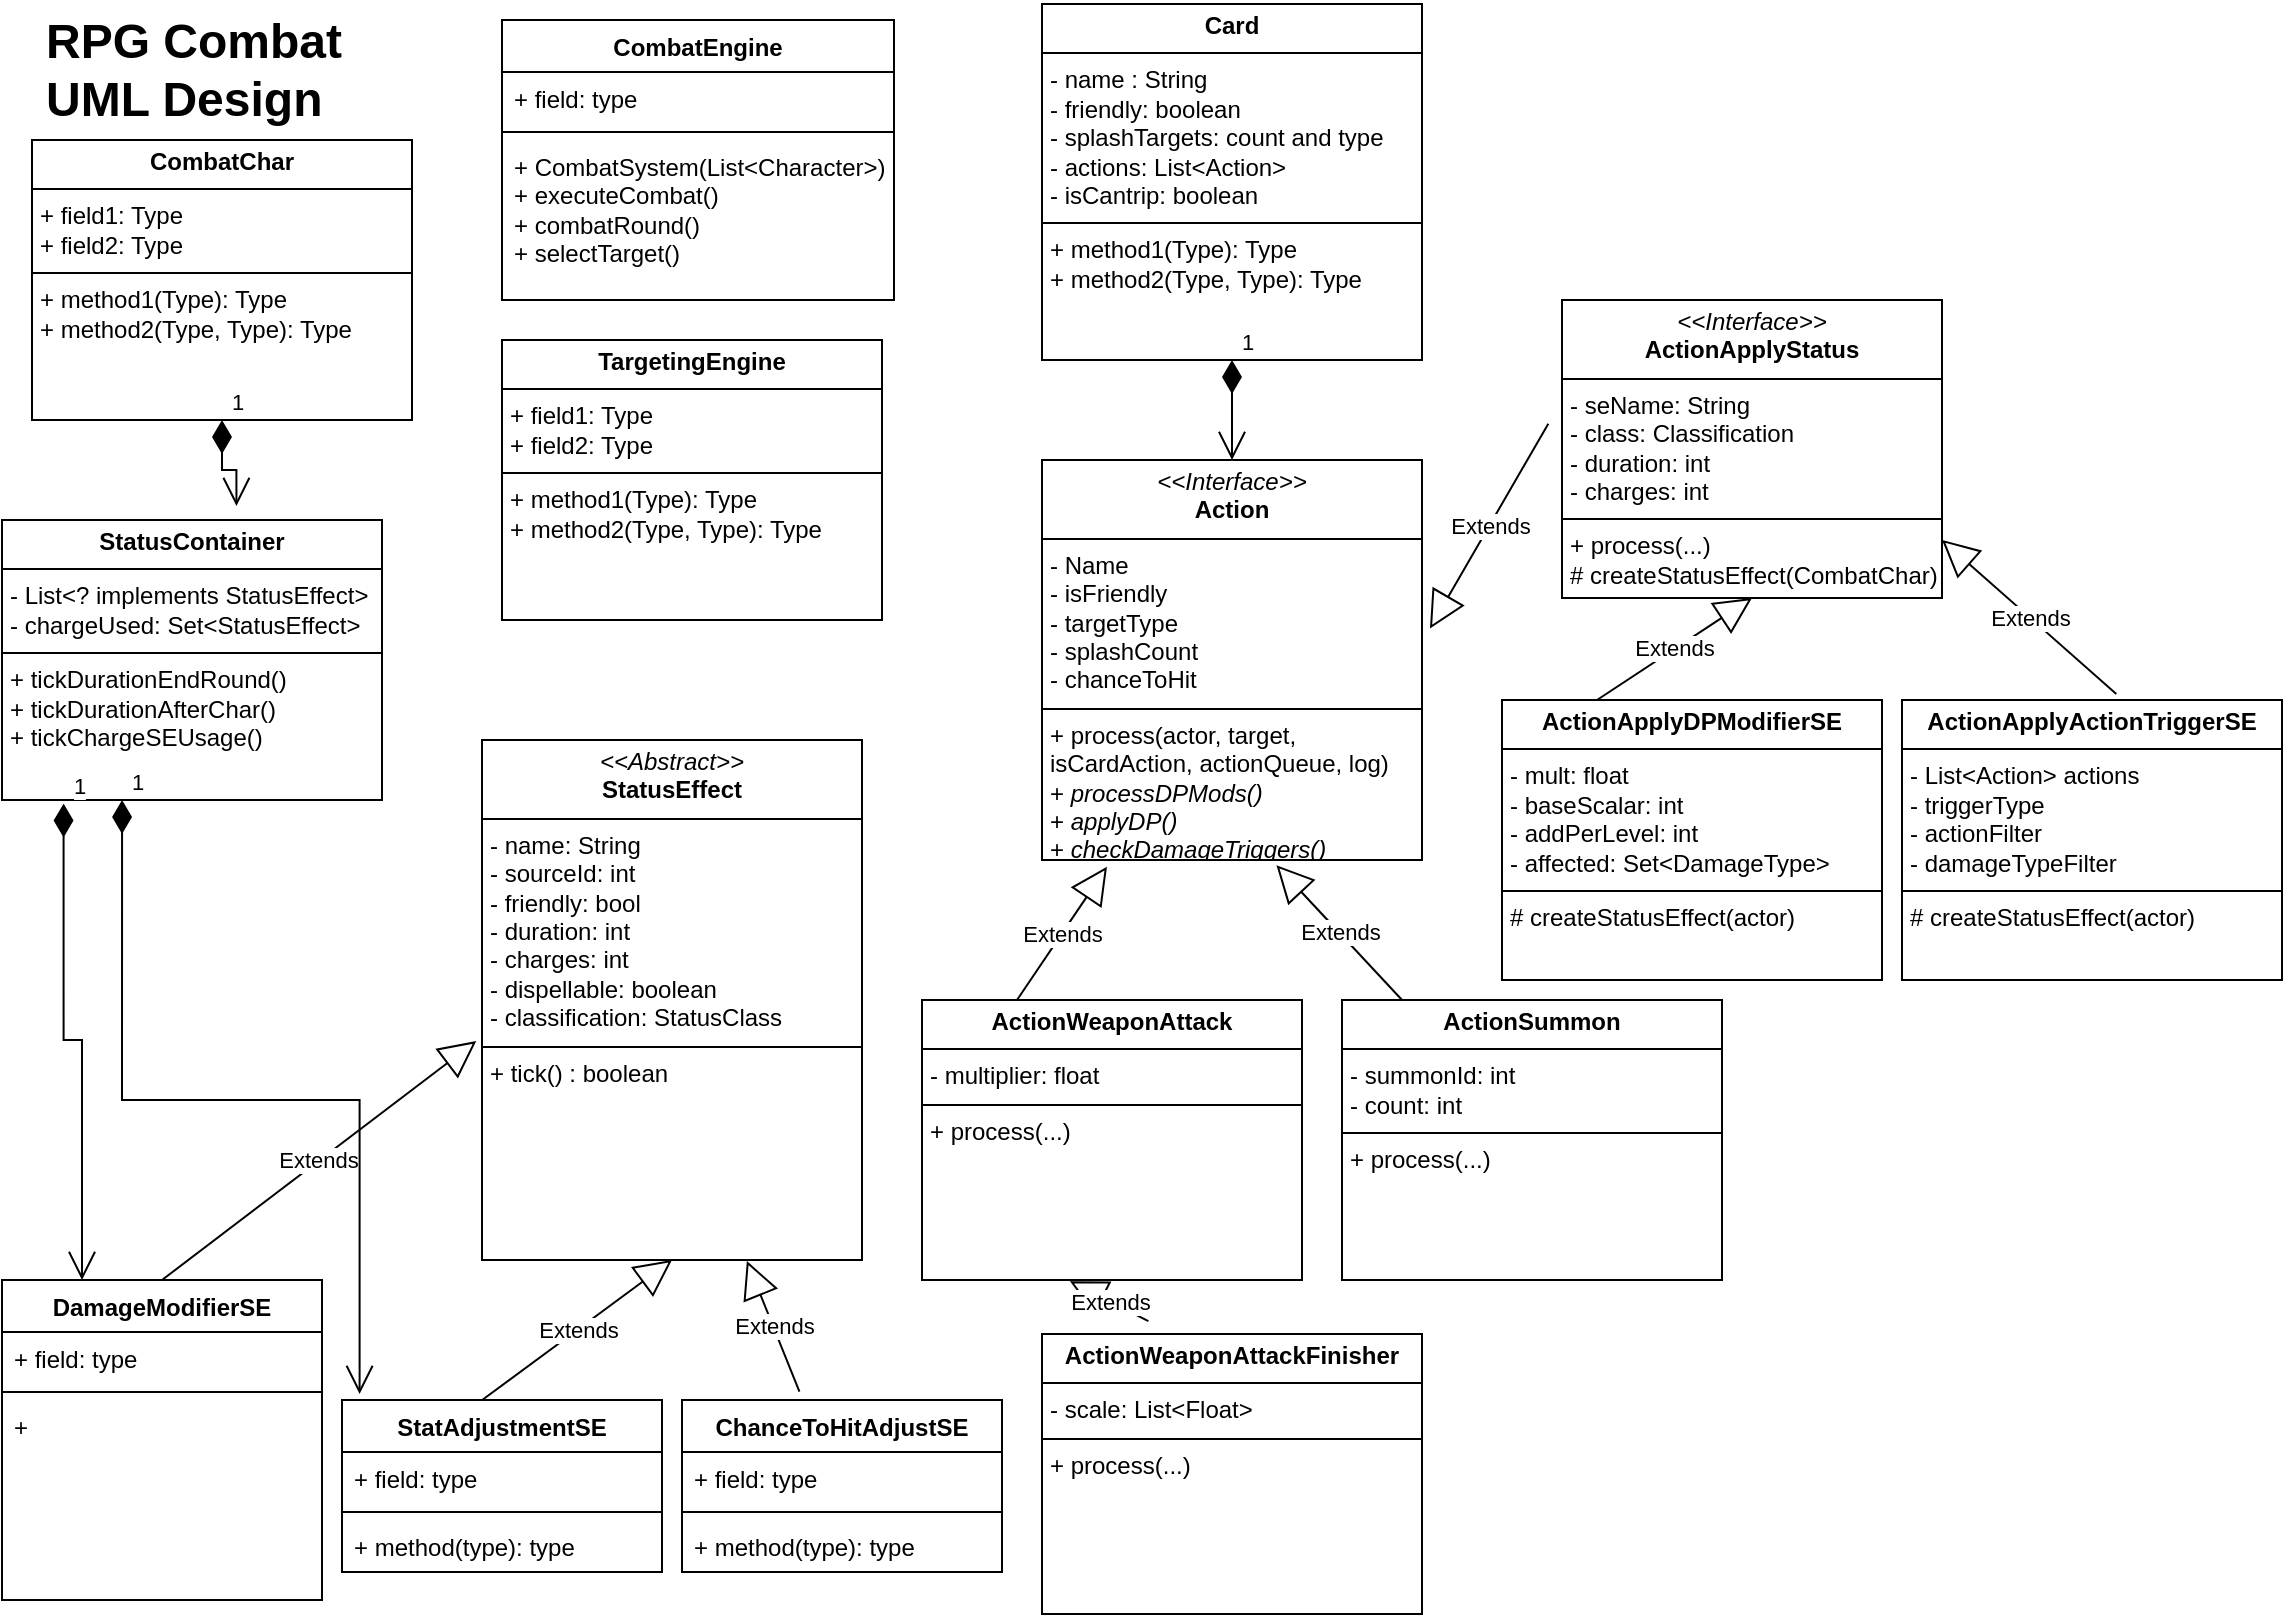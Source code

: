 <mxfile version="26.2.2">
  <diagram id="C5RBs43oDa-KdzZeNtuy" name="Page-1">
    <mxGraphModel dx="1030" dy="707" grid="1" gridSize="10" guides="1" tooltips="1" connect="1" arrows="1" fold="1" page="1" pageScale="1" pageWidth="1169" pageHeight="827" math="0" shadow="0">
      <root>
        <mxCell id="WIyWlLk6GJQsqaUBKTNV-0" />
        <mxCell id="WIyWlLk6GJQsqaUBKTNV-1" parent="WIyWlLk6GJQsqaUBKTNV-0" />
        <mxCell id="SOjIQhRQsn-8xLxNoC_Q-0" value="&lt;h1 style=&quot;margin-top: 0px;&quot;&gt;RPG Combat UML Design&lt;/h1&gt;" style="text;html=1;whiteSpace=wrap;overflow=hidden;rounded=0;" parent="WIyWlLk6GJQsqaUBKTNV-1" vertex="1">
          <mxGeometry x="30" y="20" width="180" height="120" as="geometry" />
        </mxCell>
        <mxCell id="SOjIQhRQsn-8xLxNoC_Q-5" value="CombatEngine" style="swimlane;fontStyle=1;align=center;verticalAlign=top;childLayout=stackLayout;horizontal=1;startSize=26;horizontalStack=0;resizeParent=1;resizeParentMax=0;resizeLast=0;collapsible=1;marginBottom=0;whiteSpace=wrap;html=1;" parent="WIyWlLk6GJQsqaUBKTNV-1" vertex="1">
          <mxGeometry x="260" y="30" width="196" height="140" as="geometry" />
        </mxCell>
        <mxCell id="SOjIQhRQsn-8xLxNoC_Q-6" value="+ field: type" style="text;strokeColor=none;fillColor=none;align=left;verticalAlign=top;spacingLeft=4;spacingRight=4;overflow=hidden;rotatable=0;points=[[0,0.5],[1,0.5]];portConstraint=eastwest;whiteSpace=wrap;html=1;" parent="SOjIQhRQsn-8xLxNoC_Q-5" vertex="1">
          <mxGeometry y="26" width="196" height="26" as="geometry" />
        </mxCell>
        <mxCell id="SOjIQhRQsn-8xLxNoC_Q-7" value="" style="line;strokeWidth=1;fillColor=none;align=left;verticalAlign=middle;spacingTop=-1;spacingLeft=3;spacingRight=3;rotatable=0;labelPosition=right;points=[];portConstraint=eastwest;strokeColor=inherit;" parent="SOjIQhRQsn-8xLxNoC_Q-5" vertex="1">
          <mxGeometry y="52" width="196" height="8" as="geometry" />
        </mxCell>
        <mxCell id="SOjIQhRQsn-8xLxNoC_Q-8" value="+ CombatSystem(List&amp;lt;Character&amp;gt;)&lt;div&gt;+ executeCombat()&lt;/div&gt;&lt;div&gt;+ combatRound()&lt;/div&gt;&lt;div&gt;+ selectTarget()&lt;/div&gt;" style="text;strokeColor=none;fillColor=none;align=left;verticalAlign=top;spacingLeft=4;spacingRight=4;overflow=hidden;rotatable=0;points=[[0,0.5],[1,0.5]];portConstraint=eastwest;whiteSpace=wrap;html=1;" parent="SOjIQhRQsn-8xLxNoC_Q-5" vertex="1">
          <mxGeometry y="60" width="196" height="80" as="geometry" />
        </mxCell>
        <mxCell id="SOjIQhRQsn-8xLxNoC_Q-13" value="&lt;p style=&quot;margin:0px;margin-top:4px;text-align:center;&quot;&gt;&lt;i&gt;&amp;lt;&amp;lt;Abstract&amp;gt;&amp;gt;&lt;/i&gt;&lt;br&gt;&lt;b&gt;StatusEffect&lt;/b&gt;&lt;/p&gt;&lt;hr size=&quot;1&quot; style=&quot;border-style:solid;&quot;&gt;&lt;p style=&quot;margin:0px;margin-left:4px;&quot;&gt;- name: String&lt;/p&gt;&lt;p style=&quot;margin:0px;margin-left:4px;&quot;&gt;- sourceId: int&lt;/p&gt;&lt;p style=&quot;margin:0px;margin-left:4px;&quot;&gt;- friendly: bool&lt;/p&gt;&lt;p style=&quot;margin:0px;margin-left:4px;&quot;&gt;- duration: int&lt;/p&gt;&lt;p style=&quot;margin:0px;margin-left:4px;&quot;&gt;- charges: int&lt;/p&gt;&lt;p style=&quot;margin:0px;margin-left:4px;&quot;&gt;- dispellable: boolean&lt;/p&gt;&lt;p style=&quot;margin:0px;margin-left:4px;&quot;&gt;- classification: StatusClass&lt;/p&gt;&lt;hr size=&quot;1&quot; style=&quot;border-style:solid;&quot;&gt;&lt;p style=&quot;margin:0px;margin-left:4px;&quot;&gt;+ tick() : boolean&lt;br&gt;&lt;/p&gt;&lt;p style=&quot;margin:0px;margin-left:4px;&quot;&gt;&lt;br&gt;&lt;/p&gt;" style="verticalAlign=top;align=left;overflow=fill;html=1;whiteSpace=wrap;" parent="WIyWlLk6GJQsqaUBKTNV-1" vertex="1">
          <mxGeometry x="250" y="390" width="190" height="260" as="geometry" />
        </mxCell>
        <mxCell id="SOjIQhRQsn-8xLxNoC_Q-14" value="DamageModifierSE" style="swimlane;fontStyle=1;align=center;verticalAlign=top;childLayout=stackLayout;horizontal=1;startSize=26;horizontalStack=0;resizeParent=1;resizeParentMax=0;resizeLast=0;collapsible=1;marginBottom=0;whiteSpace=wrap;html=1;" parent="WIyWlLk6GJQsqaUBKTNV-1" vertex="1">
          <mxGeometry x="10" y="660" width="160" height="160" as="geometry" />
        </mxCell>
        <mxCell id="SOjIQhRQsn-8xLxNoC_Q-15" value="+ field: type" style="text;strokeColor=none;fillColor=none;align=left;verticalAlign=top;spacingLeft=4;spacingRight=4;overflow=hidden;rotatable=0;points=[[0,0.5],[1,0.5]];portConstraint=eastwest;whiteSpace=wrap;html=1;" parent="SOjIQhRQsn-8xLxNoC_Q-14" vertex="1">
          <mxGeometry y="26" width="160" height="26" as="geometry" />
        </mxCell>
        <mxCell id="SOjIQhRQsn-8xLxNoC_Q-16" value="" style="line;strokeWidth=1;fillColor=none;align=left;verticalAlign=middle;spacingTop=-1;spacingLeft=3;spacingRight=3;rotatable=0;labelPosition=right;points=[];portConstraint=eastwest;strokeColor=inherit;" parent="SOjIQhRQsn-8xLxNoC_Q-14" vertex="1">
          <mxGeometry y="52" width="160" height="8" as="geometry" />
        </mxCell>
        <mxCell id="SOjIQhRQsn-8xLxNoC_Q-17" value="+" style="text;strokeColor=none;fillColor=none;align=left;verticalAlign=top;spacingLeft=4;spacingRight=4;overflow=hidden;rotatable=0;points=[[0,0.5],[1,0.5]];portConstraint=eastwest;whiteSpace=wrap;html=1;" parent="SOjIQhRQsn-8xLxNoC_Q-14" vertex="1">
          <mxGeometry y="60" width="160" height="100" as="geometry" />
        </mxCell>
        <mxCell id="SOjIQhRQsn-8xLxNoC_Q-18" value="Extends" style="endArrow=block;endSize=16;endFill=0;html=1;rounded=0;exitX=0.5;exitY=0;exitDx=0;exitDy=0;entryX=-0.015;entryY=0.579;entryDx=0;entryDy=0;entryPerimeter=0;" parent="WIyWlLk6GJQsqaUBKTNV-1" source="SOjIQhRQsn-8xLxNoC_Q-14" target="SOjIQhRQsn-8xLxNoC_Q-13" edge="1">
          <mxGeometry width="160" relative="1" as="geometry">
            <mxPoint x="410" y="730" as="sourcePoint" />
            <mxPoint x="570" y="730" as="targetPoint" />
          </mxGeometry>
        </mxCell>
        <mxCell id="SOjIQhRQsn-8xLxNoC_Q-19" value="StatAdjustmentSE" style="swimlane;fontStyle=1;align=center;verticalAlign=top;childLayout=stackLayout;horizontal=1;startSize=26;horizontalStack=0;resizeParent=1;resizeParentMax=0;resizeLast=0;collapsible=1;marginBottom=0;whiteSpace=wrap;html=1;" parent="WIyWlLk6GJQsqaUBKTNV-1" vertex="1">
          <mxGeometry x="180" y="720" width="160" height="86" as="geometry" />
        </mxCell>
        <mxCell id="SOjIQhRQsn-8xLxNoC_Q-20" value="+ field: type" style="text;strokeColor=none;fillColor=none;align=left;verticalAlign=top;spacingLeft=4;spacingRight=4;overflow=hidden;rotatable=0;points=[[0,0.5],[1,0.5]];portConstraint=eastwest;whiteSpace=wrap;html=1;" parent="SOjIQhRQsn-8xLxNoC_Q-19" vertex="1">
          <mxGeometry y="26" width="160" height="26" as="geometry" />
        </mxCell>
        <mxCell id="SOjIQhRQsn-8xLxNoC_Q-21" value="" style="line;strokeWidth=1;fillColor=none;align=left;verticalAlign=middle;spacingTop=-1;spacingLeft=3;spacingRight=3;rotatable=0;labelPosition=right;points=[];portConstraint=eastwest;strokeColor=inherit;" parent="SOjIQhRQsn-8xLxNoC_Q-19" vertex="1">
          <mxGeometry y="52" width="160" height="8" as="geometry" />
        </mxCell>
        <mxCell id="SOjIQhRQsn-8xLxNoC_Q-22" value="+ method(type): type" style="text;strokeColor=none;fillColor=none;align=left;verticalAlign=top;spacingLeft=4;spacingRight=4;overflow=hidden;rotatable=0;points=[[0,0.5],[1,0.5]];portConstraint=eastwest;whiteSpace=wrap;html=1;" parent="SOjIQhRQsn-8xLxNoC_Q-19" vertex="1">
          <mxGeometry y="60" width="160" height="26" as="geometry" />
        </mxCell>
        <mxCell id="SOjIQhRQsn-8xLxNoC_Q-23" value="Extends" style="endArrow=block;endSize=16;endFill=0;html=1;rounded=0;exitX=0.438;exitY=0;exitDx=0;exitDy=0;exitPerimeter=0;entryX=0.5;entryY=1;entryDx=0;entryDy=0;" parent="WIyWlLk6GJQsqaUBKTNV-1" source="SOjIQhRQsn-8xLxNoC_Q-19" target="SOjIQhRQsn-8xLxNoC_Q-13" edge="1">
          <mxGeometry width="160" relative="1" as="geometry">
            <mxPoint x="410" y="730" as="sourcePoint" />
            <mxPoint x="570" y="730" as="targetPoint" />
          </mxGeometry>
        </mxCell>
        <mxCell id="SOjIQhRQsn-8xLxNoC_Q-24" value="ChanceToHitAdjustSE" style="swimlane;fontStyle=1;align=center;verticalAlign=top;childLayout=stackLayout;horizontal=1;startSize=26;horizontalStack=0;resizeParent=1;resizeParentMax=0;resizeLast=0;collapsible=1;marginBottom=0;whiteSpace=wrap;html=1;" parent="WIyWlLk6GJQsqaUBKTNV-1" vertex="1">
          <mxGeometry x="350" y="720" width="160" height="86" as="geometry" />
        </mxCell>
        <mxCell id="SOjIQhRQsn-8xLxNoC_Q-25" value="+ field: type" style="text;strokeColor=none;fillColor=none;align=left;verticalAlign=top;spacingLeft=4;spacingRight=4;overflow=hidden;rotatable=0;points=[[0,0.5],[1,0.5]];portConstraint=eastwest;whiteSpace=wrap;html=1;" parent="SOjIQhRQsn-8xLxNoC_Q-24" vertex="1">
          <mxGeometry y="26" width="160" height="26" as="geometry" />
        </mxCell>
        <mxCell id="SOjIQhRQsn-8xLxNoC_Q-26" value="" style="line;strokeWidth=1;fillColor=none;align=left;verticalAlign=middle;spacingTop=-1;spacingLeft=3;spacingRight=3;rotatable=0;labelPosition=right;points=[];portConstraint=eastwest;strokeColor=inherit;" parent="SOjIQhRQsn-8xLxNoC_Q-24" vertex="1">
          <mxGeometry y="52" width="160" height="8" as="geometry" />
        </mxCell>
        <mxCell id="SOjIQhRQsn-8xLxNoC_Q-27" value="+ method(type): type" style="text;strokeColor=none;fillColor=none;align=left;verticalAlign=top;spacingLeft=4;spacingRight=4;overflow=hidden;rotatable=0;points=[[0,0.5],[1,0.5]];portConstraint=eastwest;whiteSpace=wrap;html=1;" parent="SOjIQhRQsn-8xLxNoC_Q-24" vertex="1">
          <mxGeometry y="60" width="160" height="26" as="geometry" />
        </mxCell>
        <mxCell id="SOjIQhRQsn-8xLxNoC_Q-28" value="Extends" style="endArrow=block;endSize=16;endFill=0;html=1;rounded=0;entryX=0.697;entryY=1.002;entryDx=0;entryDy=0;entryPerimeter=0;exitX=0.367;exitY=-0.049;exitDx=0;exitDy=0;exitPerimeter=0;" parent="WIyWlLk6GJQsqaUBKTNV-1" source="SOjIQhRQsn-8xLxNoC_Q-24" target="SOjIQhRQsn-8xLxNoC_Q-13" edge="1">
          <mxGeometry width="160" relative="1" as="geometry">
            <mxPoint x="410" y="730" as="sourcePoint" />
            <mxPoint x="570" y="730" as="targetPoint" />
          </mxGeometry>
        </mxCell>
        <mxCell id="CZ9GoSN4epdm26QeHWP4-9" value="&lt;p style=&quot;margin:0px;margin-top:4px;text-align:center;&quot;&gt;&lt;b&gt;Card&lt;/b&gt;&lt;/p&gt;&lt;hr size=&quot;1&quot; style=&quot;border-style:solid;&quot;&gt;&lt;p style=&quot;margin:0px;margin-left:4px;&quot;&gt;- name : String&lt;/p&gt;&lt;p style=&quot;margin:0px;margin-left:4px;&quot;&gt;- friendly: boolean&lt;/p&gt;&lt;p style=&quot;margin:0px;margin-left:4px;&quot;&gt;- splashTargets: count and type&lt;br&gt;- actions: List&amp;lt;Action&amp;gt;&lt;/p&gt;&lt;p style=&quot;margin:0px;margin-left:4px;&quot;&gt;- isCantrip: boolean&lt;/p&gt;&lt;hr size=&quot;1&quot; style=&quot;border-style:solid;&quot;&gt;&lt;p style=&quot;margin:0px;margin-left:4px;&quot;&gt;+ method1(Type): Type&lt;br&gt;+ method2(Type, Type): Type&lt;/p&gt;" style="verticalAlign=top;align=left;overflow=fill;html=1;whiteSpace=wrap;" parent="WIyWlLk6GJQsqaUBKTNV-1" vertex="1">
          <mxGeometry x="530" y="22" width="190" height="178" as="geometry" />
        </mxCell>
        <mxCell id="CZ9GoSN4epdm26QeHWP4-10" value="&lt;p style=&quot;margin:0px;margin-top:4px;text-align:center;&quot;&gt;&lt;i&gt;&amp;lt;&amp;lt;Interface&amp;gt;&amp;gt;&lt;/i&gt;&lt;br&gt;&lt;b&gt;Action&lt;/b&gt;&lt;/p&gt;&lt;hr size=&quot;1&quot; style=&quot;border-style:solid;&quot;&gt;&lt;p style=&quot;margin:0px;margin-left:4px;&quot;&gt;- Name&lt;/p&gt;&lt;p style=&quot;margin:0px;margin-left:4px;&quot;&gt;- isFriendly&lt;br&gt;- targetType&lt;/p&gt;&lt;p style=&quot;margin:0px;margin-left:4px;&quot;&gt;- splashCount&lt;/p&gt;&lt;p style=&quot;margin:0px;margin-left:4px;&quot;&gt;- chanceToHit&lt;/p&gt;&lt;hr size=&quot;1&quot; style=&quot;border-style:solid;&quot;&gt;&lt;p style=&quot;margin:0px;margin-left:4px;&quot;&gt;+ process(actor, target, isCardAction, actionQueue, log)&lt;/p&gt;&lt;p style=&quot;margin:0px;margin-left:4px;&quot;&gt;+ &lt;i&gt;processDPMods()&lt;/i&gt;&lt;/p&gt;&lt;p style=&quot;margin:0px;margin-left:4px;&quot;&gt;+ &lt;i&gt;applyDP()&lt;/i&gt;&lt;/p&gt;&lt;p style=&quot;margin:0px;margin-left:4px;&quot;&gt;+ &lt;i&gt;checkDamageTriggers()&lt;/i&gt;&lt;/p&gt;" style="verticalAlign=top;align=left;overflow=fill;html=1;whiteSpace=wrap;" parent="WIyWlLk6GJQsqaUBKTNV-1" vertex="1">
          <mxGeometry x="530" y="250" width="190" height="200" as="geometry" />
        </mxCell>
        <mxCell id="rtxZD7TQuDfIJoFnnNKL-0" value="&lt;p style=&quot;margin:0px;margin-top:4px;text-align:center;&quot;&gt;&lt;b&gt;CombatChar&lt;/b&gt;&lt;/p&gt;&lt;hr size=&quot;1&quot; style=&quot;border-style:solid;&quot;&gt;&lt;p style=&quot;margin:0px;margin-left:4px;&quot;&gt;+ field1: Type&lt;br&gt;+ field2: Type&lt;/p&gt;&lt;hr size=&quot;1&quot; style=&quot;border-style:solid;&quot;&gt;&lt;p style=&quot;margin:0px;margin-left:4px;&quot;&gt;+ method1(Type): Type&lt;br&gt;+ method2(Type, Type): Type&lt;/p&gt;" style="verticalAlign=top;align=left;overflow=fill;html=1;whiteSpace=wrap;" parent="WIyWlLk6GJQsqaUBKTNV-1" vertex="1">
          <mxGeometry x="25" y="90" width="190" height="140" as="geometry" />
        </mxCell>
        <mxCell id="Cg9N1nhuLGYVxQmVV1cl-0" value="&lt;p style=&quot;margin:0px;margin-top:4px;text-align:center;&quot;&gt;&lt;b&gt;TargetingEngine&lt;/b&gt;&lt;/p&gt;&lt;hr size=&quot;1&quot; style=&quot;border-style:solid;&quot;&gt;&lt;p style=&quot;margin:0px;margin-left:4px;&quot;&gt;+ field1: Type&lt;br&gt;+ field2: Type&lt;/p&gt;&lt;hr size=&quot;1&quot; style=&quot;border-style:solid;&quot;&gt;&lt;p style=&quot;margin:0px;margin-left:4px;&quot;&gt;+ method1(Type): Type&lt;br&gt;+ method2(Type, Type): Type&lt;/p&gt;" style="verticalAlign=top;align=left;overflow=fill;html=1;whiteSpace=wrap;" parent="WIyWlLk6GJQsqaUBKTNV-1" vertex="1">
          <mxGeometry x="260" y="190" width="190" height="140" as="geometry" />
        </mxCell>
        <mxCell id="pLWdXzXeVWHHwI6dWdd0-0" value="&lt;p style=&quot;margin:0px;margin-top:4px;text-align:center;&quot;&gt;&lt;b&gt;StatusContainer&lt;/b&gt;&lt;/p&gt;&lt;hr size=&quot;1&quot; style=&quot;border-style:solid;&quot;&gt;&lt;p style=&quot;margin:0px;margin-left:4px;&quot;&gt;- List&amp;lt;? implements StatusEffect&amp;gt;&lt;/p&gt;&lt;p style=&quot;margin:0px;margin-left:4px;&quot;&gt;- chargeUsed: Set&amp;lt;StatusEffect&amp;gt;&lt;/p&gt;&lt;hr size=&quot;1&quot; style=&quot;border-style:solid;&quot;&gt;&lt;p style=&quot;margin:0px;margin-left:4px;&quot;&gt;+ tickDurationEndRound()&lt;/p&gt;&lt;p style=&quot;margin:0px;margin-left:4px;&quot;&gt;+ tickDurationAfterChar()&lt;/p&gt;&lt;p style=&quot;margin:0px;margin-left:4px;&quot;&gt;+ tickChargeSEUsage()&lt;/p&gt;" style="verticalAlign=top;align=left;overflow=fill;html=1;whiteSpace=wrap;" parent="WIyWlLk6GJQsqaUBKTNV-1" vertex="1">
          <mxGeometry x="10" y="280" width="190" height="140" as="geometry" />
        </mxCell>
        <mxCell id="pLWdXzXeVWHHwI6dWdd0-1" value="1" style="endArrow=open;html=1;endSize=12;startArrow=diamondThin;startSize=14;startFill=1;edgeStyle=orthogonalEdgeStyle;align=left;verticalAlign=bottom;rounded=0;exitX=0.5;exitY=1;exitDx=0;exitDy=0;entryX=0.617;entryY=-0.05;entryDx=0;entryDy=0;entryPerimeter=0;" parent="WIyWlLk6GJQsqaUBKTNV-1" source="rtxZD7TQuDfIJoFnnNKL-0" target="pLWdXzXeVWHHwI6dWdd0-0" edge="1">
          <mxGeometry x="-1" y="3" relative="1" as="geometry">
            <mxPoint x="330" y="570" as="sourcePoint" />
            <mxPoint x="490" y="570" as="targetPoint" />
          </mxGeometry>
        </mxCell>
        <mxCell id="pLWdXzXeVWHHwI6dWdd0-2" value="1" style="endArrow=open;html=1;endSize=12;startArrow=diamondThin;startSize=14;startFill=1;edgeStyle=orthogonalEdgeStyle;align=left;verticalAlign=bottom;rounded=0;exitX=0.162;exitY=1.013;exitDx=0;exitDy=0;exitPerimeter=0;entryX=0.25;entryY=0;entryDx=0;entryDy=0;" parent="WIyWlLk6GJQsqaUBKTNV-1" source="pLWdXzXeVWHHwI6dWdd0-0" target="SOjIQhRQsn-8xLxNoC_Q-14" edge="1">
          <mxGeometry x="-1" y="3" relative="1" as="geometry">
            <mxPoint x="330" y="670" as="sourcePoint" />
            <mxPoint x="490" y="670" as="targetPoint" />
          </mxGeometry>
        </mxCell>
        <mxCell id="pLWdXzXeVWHHwI6dWdd0-4" value="1" style="endArrow=open;html=1;endSize=12;startArrow=diamondThin;startSize=14;startFill=1;edgeStyle=orthogonalEdgeStyle;align=left;verticalAlign=bottom;rounded=0;exitX=0.316;exitY=1;exitDx=0;exitDy=0;exitPerimeter=0;entryX=0.055;entryY=-0.035;entryDx=0;entryDy=0;entryPerimeter=0;" parent="WIyWlLk6GJQsqaUBKTNV-1" source="pLWdXzXeVWHHwI6dWdd0-0" target="SOjIQhRQsn-8xLxNoC_Q-19" edge="1">
          <mxGeometry x="-1" y="3" relative="1" as="geometry">
            <mxPoint x="480" y="670" as="sourcePoint" />
            <mxPoint x="640" y="670" as="targetPoint" />
          </mxGeometry>
        </mxCell>
        <mxCell id="pLWdXzXeVWHHwI6dWdd0-5" value="1" style="endArrow=open;html=1;endSize=12;startArrow=diamondThin;startSize=14;startFill=1;edgeStyle=orthogonalEdgeStyle;align=left;verticalAlign=bottom;rounded=0;exitX=0.5;exitY=1;exitDx=0;exitDy=0;entryX=0.5;entryY=0;entryDx=0;entryDy=0;" parent="WIyWlLk6GJQsqaUBKTNV-1" source="CZ9GoSN4epdm26QeHWP4-9" target="CZ9GoSN4epdm26QeHWP4-10" edge="1">
          <mxGeometry x="-1" y="3" relative="1" as="geometry">
            <mxPoint x="330" y="270" as="sourcePoint" />
            <mxPoint x="490" y="270" as="targetPoint" />
          </mxGeometry>
        </mxCell>
        <mxCell id="X3Nh3-P-f3jSfox3x9mc-0" value="&lt;p style=&quot;margin:0px;margin-top:4px;text-align:center;&quot;&gt;&lt;b&gt;ActionWeaponAttack&lt;/b&gt;&lt;/p&gt;&lt;hr size=&quot;1&quot; style=&quot;border-style:solid;&quot;&gt;&lt;p style=&quot;margin:0px;margin-left:4px;&quot;&gt;- multiplier: float&lt;/p&gt;&lt;hr size=&quot;1&quot; style=&quot;border-style:solid;&quot;&gt;&lt;p style=&quot;margin:0px;margin-left:4px;&quot;&gt;+ process(...)&lt;/p&gt;" style="verticalAlign=top;align=left;overflow=fill;html=1;whiteSpace=wrap;" vertex="1" parent="WIyWlLk6GJQsqaUBKTNV-1">
          <mxGeometry x="470" y="520" width="190" height="140" as="geometry" />
        </mxCell>
        <mxCell id="X3Nh3-P-f3jSfox3x9mc-2" value="&lt;p style=&quot;margin:0px;margin-top:4px;text-align:center;&quot;&gt;&lt;b&gt;ActionSummon&lt;/b&gt;&lt;/p&gt;&lt;hr size=&quot;1&quot; style=&quot;border-style:solid;&quot;&gt;&lt;p style=&quot;margin:0px;margin-left:4px;&quot;&gt;- summonId: int&lt;/p&gt;&lt;p style=&quot;margin:0px;margin-left:4px;&quot;&gt;- count: int&lt;/p&gt;&lt;hr size=&quot;1&quot; style=&quot;border-style:solid;&quot;&gt;&lt;p style=&quot;margin:0px;margin-left:4px;&quot;&gt;+ process(...)&lt;/p&gt;" style="verticalAlign=top;align=left;overflow=fill;html=1;whiteSpace=wrap;" vertex="1" parent="WIyWlLk6GJQsqaUBKTNV-1">
          <mxGeometry x="680" y="520" width="190" height="140" as="geometry" />
        </mxCell>
        <mxCell id="X3Nh3-P-f3jSfox3x9mc-4" value="&lt;p style=&quot;margin:0px;margin-top:4px;text-align:center;&quot;&gt;&lt;i style=&quot;&quot;&gt;&amp;lt;&amp;lt;Interface&amp;gt;&amp;gt;&lt;/i&gt;&lt;br&gt;&lt;b&gt;ActionApplyStatus&lt;/b&gt;&lt;/p&gt;&lt;hr size=&quot;1&quot; style=&quot;border-style:solid;&quot;&gt;&lt;p style=&quot;margin:0px;margin-left:4px;&quot;&gt;- seName: String&lt;/p&gt;&lt;p style=&quot;margin:0px;margin-left:4px;&quot;&gt;- class: Classification&lt;/p&gt;&lt;p style=&quot;margin:0px;margin-left:4px;&quot;&gt;- duration: int&lt;/p&gt;&lt;p style=&quot;margin:0px;margin-left:4px;&quot;&gt;- charges: int&lt;/p&gt;&lt;hr size=&quot;1&quot; style=&quot;border-style:solid;&quot;&gt;&lt;p style=&quot;margin:0px;margin-left:4px;&quot;&gt;+ process(...)&lt;/p&gt;&lt;p style=&quot;margin:0px;margin-left:4px;&quot;&gt;# createStatusEffect(CombatChar)&lt;/p&gt;" style="verticalAlign=top;align=left;overflow=fill;html=1;whiteSpace=wrap;" vertex="1" parent="WIyWlLk6GJQsqaUBKTNV-1">
          <mxGeometry x="790" y="170" width="190" height="149" as="geometry" />
        </mxCell>
        <mxCell id="X3Nh3-P-f3jSfox3x9mc-5" value="&lt;p style=&quot;margin:0px;margin-top:4px;text-align:center;&quot;&gt;&lt;b&gt;ActionApplyDPModifierSE&lt;/b&gt;&lt;/p&gt;&lt;hr size=&quot;1&quot; style=&quot;border-style:solid;&quot;&gt;&lt;p style=&quot;margin:0px;margin-left:4px;&quot;&gt;- mult: float&lt;/p&gt;&lt;p style=&quot;margin:0px;margin-left:4px;&quot;&gt;- baseScalar: int&lt;/p&gt;&lt;p style=&quot;margin:0px;margin-left:4px;&quot;&gt;- addPerLevel: int&lt;/p&gt;&lt;p style=&quot;margin:0px;margin-left:4px;&quot;&gt;- affected: Set&amp;lt;DamageType&amp;gt;&lt;/p&gt;&lt;hr size=&quot;1&quot; style=&quot;border-style:solid;&quot;&gt;&lt;p style=&quot;margin:0px;margin-left:4px;&quot;&gt;# createStatusEffect(actor)&lt;/p&gt;" style="verticalAlign=top;align=left;overflow=fill;html=1;whiteSpace=wrap;" vertex="1" parent="WIyWlLk6GJQsqaUBKTNV-1">
          <mxGeometry x="760" y="370" width="190" height="140" as="geometry" />
        </mxCell>
        <mxCell id="X3Nh3-P-f3jSfox3x9mc-7" value="&lt;p style=&quot;margin:0px;margin-top:4px;text-align:center;&quot;&gt;&lt;b&gt;ActionApplyActionTriggerSE&lt;/b&gt;&lt;/p&gt;&lt;hr size=&quot;1&quot; style=&quot;border-style:solid;&quot;&gt;&lt;p style=&quot;margin:0px;margin-left:4px;&quot;&gt;- List&amp;lt;Action&amp;gt; actions&lt;/p&gt;&lt;p style=&quot;margin:0px;margin-left:4px;&quot;&gt;- triggerType&lt;/p&gt;&lt;p style=&quot;margin:0px;margin-left:4px;&quot;&gt;- actionFilter&lt;/p&gt;&lt;p style=&quot;margin:0px;margin-left:4px;&quot;&gt;- damageTypeFilter&lt;/p&gt;&lt;hr size=&quot;1&quot; style=&quot;border-style:solid;&quot;&gt;&lt;p style=&quot;margin:0px;margin-left:4px;&quot;&gt;# createStatusEffect(actor)&lt;/p&gt;" style="verticalAlign=top;align=left;overflow=fill;html=1;whiteSpace=wrap;" vertex="1" parent="WIyWlLk6GJQsqaUBKTNV-1">
          <mxGeometry x="960" y="370" width="190" height="140" as="geometry" />
        </mxCell>
        <mxCell id="X3Nh3-P-f3jSfox3x9mc-9" value="Extends" style="endArrow=block;endSize=16;endFill=0;html=1;rounded=0;exitX=0.25;exitY=0;exitDx=0;exitDy=0;entryX=0.171;entryY=1.017;entryDx=0;entryDy=0;entryPerimeter=0;" edge="1" parent="WIyWlLk6GJQsqaUBKTNV-1" source="X3Nh3-P-f3jSfox3x9mc-0" target="CZ9GoSN4epdm26QeHWP4-10">
          <mxGeometry width="160" relative="1" as="geometry">
            <mxPoint x="660" y="340" as="sourcePoint" />
            <mxPoint x="490" y="450" as="targetPoint" />
          </mxGeometry>
        </mxCell>
        <mxCell id="X3Nh3-P-f3jSfox3x9mc-10" value="Extends" style="endArrow=block;endSize=16;endFill=0;html=1;rounded=0;exitX=0.158;exitY=0;exitDx=0;exitDy=0;exitPerimeter=0;entryX=0.617;entryY=1.013;entryDx=0;entryDy=0;entryPerimeter=0;" edge="1" parent="WIyWlLk6GJQsqaUBKTNV-1" source="X3Nh3-P-f3jSfox3x9mc-2" target="CZ9GoSN4epdm26QeHWP4-10">
          <mxGeometry width="160" relative="1" as="geometry">
            <mxPoint x="660" y="340" as="sourcePoint" />
            <mxPoint x="820" y="340" as="targetPoint" />
          </mxGeometry>
        </mxCell>
        <mxCell id="X3Nh3-P-f3jSfox3x9mc-11" value="Extends" style="endArrow=block;endSize=16;endFill=0;html=1;rounded=0;exitX=0.25;exitY=0;exitDx=0;exitDy=0;entryX=0.5;entryY=1;entryDx=0;entryDy=0;" edge="1" parent="WIyWlLk6GJQsqaUBKTNV-1" source="X3Nh3-P-f3jSfox3x9mc-5" target="X3Nh3-P-f3jSfox3x9mc-4">
          <mxGeometry width="160" relative="1" as="geometry">
            <mxPoint x="660" y="340" as="sourcePoint" />
            <mxPoint x="820" y="340" as="targetPoint" />
          </mxGeometry>
        </mxCell>
        <mxCell id="X3Nh3-P-f3jSfox3x9mc-12" value="Extends" style="endArrow=block;endSize=16;endFill=0;html=1;rounded=0;exitX=0.564;exitY=-0.021;exitDx=0;exitDy=0;exitPerimeter=0;entryX=1;entryY=0.805;entryDx=0;entryDy=0;entryPerimeter=0;" edge="1" parent="WIyWlLk6GJQsqaUBKTNV-1" source="X3Nh3-P-f3jSfox3x9mc-7" target="X3Nh3-P-f3jSfox3x9mc-4">
          <mxGeometry width="160" relative="1" as="geometry">
            <mxPoint x="660" y="340" as="sourcePoint" />
            <mxPoint x="1042.4" y="280" as="targetPoint" />
          </mxGeometry>
        </mxCell>
        <mxCell id="X3Nh3-P-f3jSfox3x9mc-13" value="Extends" style="endArrow=block;endSize=16;endFill=0;html=1;rounded=0;exitX=-0.036;exitY=0.415;exitDx=0;exitDy=0;exitPerimeter=0;entryX=1.021;entryY=0.421;entryDx=0;entryDy=0;entryPerimeter=0;" edge="1" parent="WIyWlLk6GJQsqaUBKTNV-1" source="X3Nh3-P-f3jSfox3x9mc-4" target="CZ9GoSN4epdm26QeHWP4-10">
          <mxGeometry width="160" relative="1" as="geometry">
            <mxPoint x="660" y="340" as="sourcePoint" />
            <mxPoint x="820" y="340" as="targetPoint" />
          </mxGeometry>
        </mxCell>
        <mxCell id="X3Nh3-P-f3jSfox3x9mc-14" value="&lt;p style=&quot;margin:0px;margin-top:4px;text-align:center;&quot;&gt;&lt;b&gt;ActionWeaponAttackFinisher&lt;/b&gt;&lt;/p&gt;&lt;hr size=&quot;1&quot; style=&quot;border-style:solid;&quot;&gt;&lt;p style=&quot;margin:0px;margin-left:4px;&quot;&gt;- scale: List&amp;lt;Float&amp;gt;&lt;/p&gt;&lt;hr size=&quot;1&quot; style=&quot;border-style:solid;&quot;&gt;&lt;p style=&quot;margin:0px;margin-left:4px;&quot;&gt;+ process(...)&lt;/p&gt;" style="verticalAlign=top;align=left;overflow=fill;html=1;whiteSpace=wrap;" vertex="1" parent="WIyWlLk6GJQsqaUBKTNV-1">
          <mxGeometry x="530" y="687" width="190" height="140" as="geometry" />
        </mxCell>
        <mxCell id="X3Nh3-P-f3jSfox3x9mc-15" value="Extends" style="endArrow=block;endSize=16;endFill=0;html=1;rounded=0;exitX=0.28;exitY=-0.046;exitDx=0;exitDy=0;exitPerimeter=0;entryX=0.389;entryY=1.004;entryDx=0;entryDy=0;entryPerimeter=0;" edge="1" parent="WIyWlLk6GJQsqaUBKTNV-1" source="X3Nh3-P-f3jSfox3x9mc-14" target="X3Nh3-P-f3jSfox3x9mc-0">
          <mxGeometry width="160" relative="1" as="geometry">
            <mxPoint x="460" y="490" as="sourcePoint" />
            <mxPoint x="620" y="490" as="targetPoint" />
          </mxGeometry>
        </mxCell>
      </root>
    </mxGraphModel>
  </diagram>
</mxfile>
